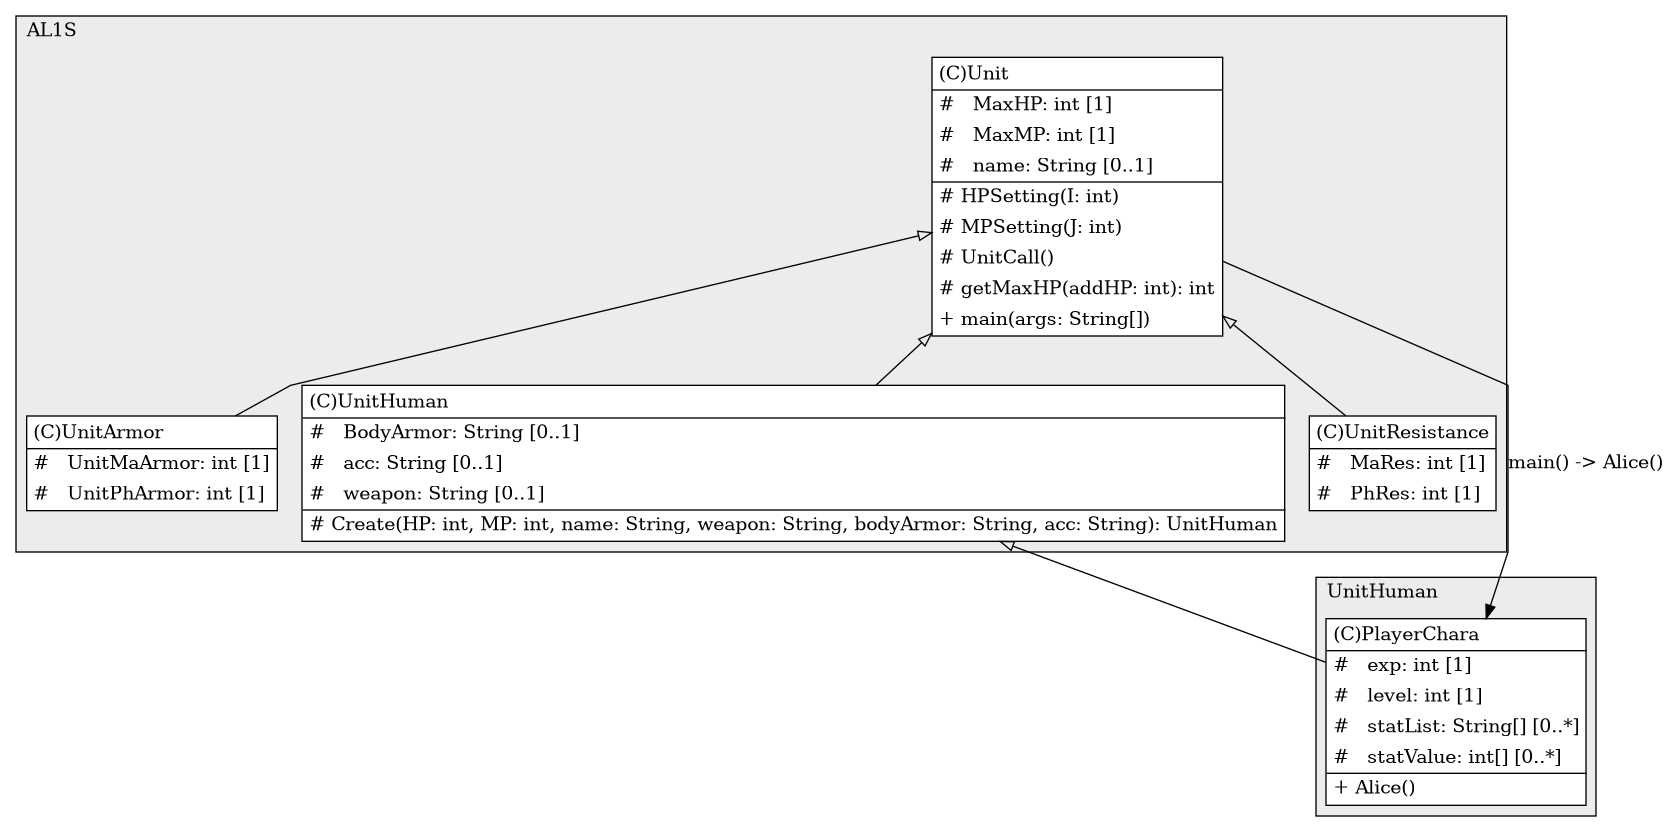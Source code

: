 @startuml

/' diagram meta data start
config=StructureConfiguration;
{
  "projectClassification": {
    "searchMode": "OpenProject", // OpenProject, AllProjects
    "includedProjects": "",
    "pathEndKeywords": "*.impl",
    "isClientPath": "",
    "isClientName": "",
    "isTestPath": "",
    "isTestName": "",
    "isMappingPath": "",
    "isMappingName": "",
    "isDataAccessPath": "",
    "isDataAccessName": "",
    "isDataStructurePath": "",
    "isDataStructureName": "",
    "isInterfaceStructuresPath": "",
    "isInterfaceStructuresName": "",
    "isEntryPointPath": "",
    "isEntryPointName": "",
    "treatFinalFieldsAsMandatory": false
  },
  "graphRestriction": {
    "classPackageExcludeFilter": "",
    "classPackageIncludeFilter": "",
    "classNameExcludeFilter": "",
    "classNameIncludeFilter": "",
    "methodNameExcludeFilter": "",
    "methodNameIncludeFilter": "",
    "removeByInheritance": "", // inheritance/annotation based filtering is done in a second step
    "removeByAnnotation": "",
    "removeByClassPackage": "", // cleanup the graph after inheritance/annotation based filtering is done
    "removeByClassName": "",
    "cutMappings": false,
    "cutEnum": true,
    "cutTests": true,
    "cutClient": true,
    "cutDataAccess": false,
    "cutInterfaceStructures": false,
    "cutDataStructures": false,
    "cutGetterAndSetter": true,
    "cutConstructors": true
  },
  "graphTraversal": {
    "forwardDepth": 6,
    "backwardDepth": 6,
    "classPackageExcludeFilter": "",
    "classPackageIncludeFilter": "",
    "classNameExcludeFilter": "",
    "classNameIncludeFilter": "",
    "methodNameExcludeFilter": "",
    "methodNameIncludeFilter": "",
    "hideMappings": false,
    "hideDataStructures": false,
    "hidePrivateMethods": true,
    "hideInterfaceCalls": true, // indirection: implementation -> interface (is hidden) -> implementation
    "onlyShowApplicationEntryPoints": false, // root node is included
    "useMethodCallsForStructureDiagram": "ForwardOnly" // ForwardOnly, BothDirections, No
  },
  "details": {
    "aggregation": "GroupByClass", // ByClass, GroupByClass, None
    "showClassGenericTypes": true,
    "showMethods": true,
    "showMethodParameterNames": true,
    "showMethodParameterTypes": true,
    "showMethodReturnType": true,
    "showPackageLevels": 2,
    "showDetailedClassStructure": true
  },
  "rootClass": "AL1S.Unit",
  "extensionCallbackMethod": "" // qualified.class.name#methodName - signature: public static String method(String)
}
diagram meta data end '/



digraph g {
    rankdir="TB"
    splines=polyline
    

'nodes 
subgraph cluster_1510476265 { 
   	label=UnitHuman
	labeljust=l
	fillcolor="#ececec"
	style=filled
   
   PlayerChara647436520[
	label=<<TABLE BORDER="1" CELLBORDER="0" CELLPADDING="4" CELLSPACING="0">
<TR><TD ALIGN="LEFT" >(C)PlayerChara</TD></TR>
<HR/>
<TR><TD ALIGN="LEFT" >#   exp: int [1]</TD></TR>
<TR><TD ALIGN="LEFT" >#   level: int [1]</TD></TR>
<TR><TD ALIGN="LEFT" >#   statList: String[] [0..*]</TD></TR>
<TR><TD ALIGN="LEFT" >#   statValue: int[] [0..*]</TD></TR>
<HR/>
<TR><TD ALIGN="LEFT" >+ Alice()</TD></TR>
</TABLE>>
	style=filled
	margin=0
	shape=plaintext
	fillcolor="#FFFFFF"
];
} 

subgraph cluster_2011053 { 
   	label=AL1S
	labeljust=l
	fillcolor="#ececec"
	style=filled
   
   Unit2011053[
	label=<<TABLE BORDER="1" CELLBORDER="0" CELLPADDING="4" CELLSPACING="0">
<TR><TD ALIGN="LEFT" >(C)Unit</TD></TR>
<HR/>
<TR><TD ALIGN="LEFT" >#   MaxHP: int [1]</TD></TR>
<TR><TD ALIGN="LEFT" >#   MaxMP: int [1]</TD></TR>
<TR><TD ALIGN="LEFT" >#   name: String [0..1]</TD></TR>
<HR/>
<TR><TD ALIGN="LEFT" ># HPSetting(I: int)</TD></TR>
<TR><TD ALIGN="LEFT" ># MPSetting(J: int)</TD></TR>
<TR><TD ALIGN="LEFT" ># UnitCall()</TD></TR>
<TR><TD ALIGN="LEFT" ># getMaxHP(addHP: int): int</TD></TR>
<TR><TD ALIGN="LEFT" >+ main(args: String[])</TD></TR>
</TABLE>>
	style=filled
	margin=0
	shape=plaintext
	fillcolor="#FFFFFF"
];

UnitArmor2011053[
	label=<<TABLE BORDER="1" CELLBORDER="0" CELLPADDING="4" CELLSPACING="0">
<TR><TD ALIGN="LEFT" >(C)UnitArmor</TD></TR>
<HR/>
<TR><TD ALIGN="LEFT" >#   UnitMaArmor: int [1]</TD></TR>
<TR><TD ALIGN="LEFT" >#   UnitPhArmor: int [1]</TD></TR>
</TABLE>>
	style=filled
	margin=0
	shape=plaintext
	fillcolor="#FFFFFF"
];

UnitHuman2011053[
	label=<<TABLE BORDER="1" CELLBORDER="0" CELLPADDING="4" CELLSPACING="0">
<TR><TD ALIGN="LEFT" >(C)UnitHuman</TD></TR>
<HR/>
<TR><TD ALIGN="LEFT" >#   BodyArmor: String [0..1]</TD></TR>
<TR><TD ALIGN="LEFT" >#   acc: String [0..1]</TD></TR>
<TR><TD ALIGN="LEFT" >#   weapon: String [0..1]</TD></TR>
<HR/>
<TR><TD ALIGN="LEFT" ># Create(HP: int, MP: int, name: String, weapon: String, bodyArmor: String, acc: String): UnitHuman</TD></TR>
</TABLE>>
	style=filled
	margin=0
	shape=plaintext
	fillcolor="#FFFFFF"
];

UnitResistance2011053[
	label=<<TABLE BORDER="1" CELLBORDER="0" CELLPADDING="4" CELLSPACING="0">
<TR><TD ALIGN="LEFT" >(C)UnitResistance</TD></TR>
<HR/>
<TR><TD ALIGN="LEFT" >#   MaRes: int [1]</TD></TR>
<TR><TD ALIGN="LEFT" >#   PhRes: int [1]</TD></TR>
</TABLE>>
	style=filled
	margin=0
	shape=plaintext
	fillcolor="#FFFFFF"
];
} 

'edges    
Unit2011053 -> PlayerChara647436520[label="main() -> Alice()"];
Unit2011053 -> UnitArmor2011053[arrowhead=none, arrowtail=empty, dir=both];
Unit2011053 -> UnitHuman2011053[arrowhead=none, arrowtail=empty, dir=both];
Unit2011053 -> UnitResistance2011053[arrowhead=none, arrowtail=empty, dir=both];
UnitHuman2011053 -> PlayerChara647436520[arrowhead=none, arrowtail=empty, dir=both];
    
}
@enduml